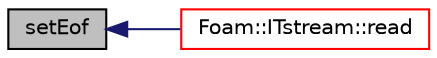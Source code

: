 digraph "setEof"
{
  bgcolor="transparent";
  edge [fontname="Helvetica",fontsize="10",labelfontname="Helvetica",labelfontsize="10"];
  node [fontname="Helvetica",fontsize="10",shape=record];
  rankdir="LR";
  Node1 [label="setEof",height=0.2,width=0.4,color="black", fillcolor="grey75", style="filled", fontcolor="black"];
  Node1 -> Node2 [dir="back",color="midnightblue",fontsize="10",style="solid",fontname="Helvetica"];
  Node2 [label="Foam::ITstream::read",height=0.2,width=0.4,color="red",URL="$a01215.html#a3d4b02e5b143d1a4ba9a5b34f11b4ed1",tooltip="Return next token from stream. "];
}
